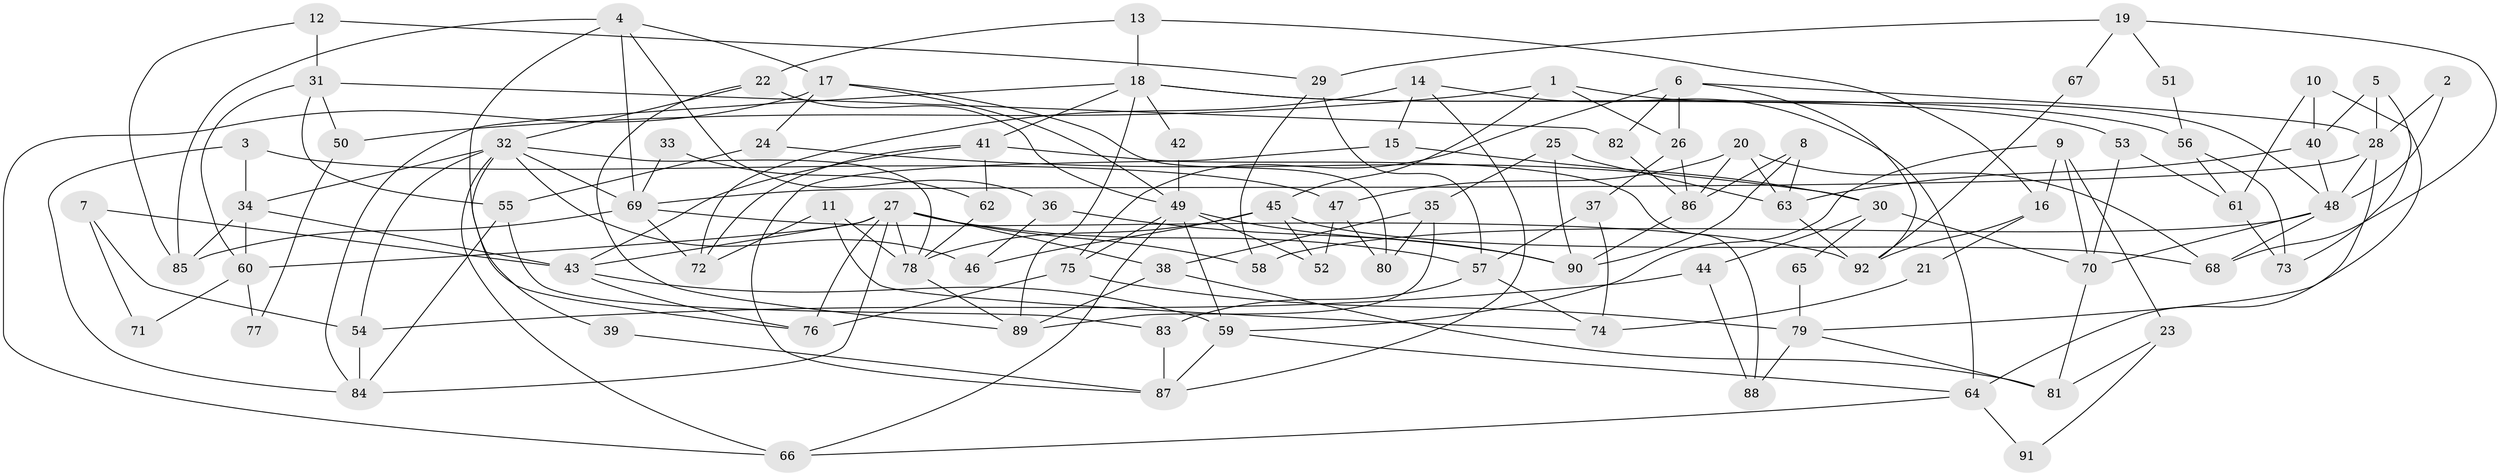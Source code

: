 // coarse degree distribution, {4: 0.21428571428571427, 5: 0.23214285714285715, 2: 0.07142857142857142, 3: 0.16071428571428573, 7: 0.10714285714285714, 1: 0.017857142857142856, 9: 0.03571428571428571, 6: 0.10714285714285714, 10: 0.017857142857142856, 8: 0.017857142857142856, 11: 0.017857142857142856}
// Generated by graph-tools (version 1.1) at 2025/37/03/04/25 23:37:05]
// undirected, 92 vertices, 184 edges
graph export_dot {
  node [color=gray90,style=filled];
  1;
  2;
  3;
  4;
  5;
  6;
  7;
  8;
  9;
  10;
  11;
  12;
  13;
  14;
  15;
  16;
  17;
  18;
  19;
  20;
  21;
  22;
  23;
  24;
  25;
  26;
  27;
  28;
  29;
  30;
  31;
  32;
  33;
  34;
  35;
  36;
  37;
  38;
  39;
  40;
  41;
  42;
  43;
  44;
  45;
  46;
  47;
  48;
  49;
  50;
  51;
  52;
  53;
  54;
  55;
  56;
  57;
  58;
  59;
  60;
  61;
  62;
  63;
  64;
  65;
  66;
  67;
  68;
  69;
  70;
  71;
  72;
  73;
  74;
  75;
  76;
  77;
  78;
  79;
  80;
  81;
  82;
  83;
  84;
  85;
  86;
  87;
  88;
  89;
  90;
  91;
  92;
  1 -- 48;
  1 -- 26;
  1 -- 45;
  1 -- 50;
  2 -- 28;
  2 -- 48;
  3 -- 47;
  3 -- 84;
  3 -- 34;
  4 -- 69;
  4 -- 76;
  4 -- 17;
  4 -- 36;
  4 -- 85;
  5 -- 28;
  5 -- 40;
  5 -- 73;
  6 -- 28;
  6 -- 92;
  6 -- 26;
  6 -- 75;
  6 -- 82;
  7 -- 54;
  7 -- 43;
  7 -- 71;
  8 -- 63;
  8 -- 90;
  8 -- 86;
  9 -- 16;
  9 -- 59;
  9 -- 23;
  9 -- 70;
  10 -- 61;
  10 -- 79;
  10 -- 40;
  11 -- 74;
  11 -- 72;
  11 -- 78;
  12 -- 85;
  12 -- 31;
  12 -- 29;
  13 -- 22;
  13 -- 18;
  13 -- 16;
  14 -- 64;
  14 -- 87;
  14 -- 15;
  14 -- 72;
  15 -- 30;
  15 -- 87;
  16 -- 92;
  16 -- 21;
  17 -- 49;
  17 -- 24;
  17 -- 66;
  17 -- 80;
  18 -- 89;
  18 -- 41;
  18 -- 42;
  18 -- 53;
  18 -- 56;
  18 -- 84;
  19 -- 29;
  19 -- 68;
  19 -- 51;
  19 -- 67;
  20 -- 68;
  20 -- 86;
  20 -- 47;
  20 -- 63;
  21 -- 74;
  22 -- 49;
  22 -- 32;
  22 -- 89;
  23 -- 81;
  23 -- 91;
  24 -- 55;
  24 -- 30;
  25 -- 35;
  25 -- 63;
  25 -- 90;
  26 -- 86;
  26 -- 37;
  27 -- 78;
  27 -- 76;
  27 -- 38;
  27 -- 43;
  27 -- 57;
  27 -- 58;
  27 -- 60;
  27 -- 84;
  28 -- 64;
  28 -- 69;
  28 -- 48;
  29 -- 57;
  29 -- 58;
  30 -- 70;
  30 -- 44;
  30 -- 65;
  31 -- 82;
  31 -- 60;
  31 -- 50;
  31 -- 55;
  32 -- 46;
  32 -- 34;
  32 -- 39;
  32 -- 54;
  32 -- 66;
  32 -- 69;
  32 -- 78;
  33 -- 62;
  33 -- 69;
  34 -- 43;
  34 -- 60;
  34 -- 85;
  35 -- 38;
  35 -- 89;
  35 -- 80;
  36 -- 90;
  36 -- 46;
  37 -- 57;
  37 -- 74;
  38 -- 89;
  38 -- 81;
  39 -- 87;
  40 -- 48;
  40 -- 63;
  41 -- 72;
  41 -- 88;
  41 -- 43;
  41 -- 62;
  42 -- 49;
  43 -- 59;
  43 -- 76;
  44 -- 54;
  44 -- 88;
  45 -- 78;
  45 -- 46;
  45 -- 52;
  45 -- 68;
  47 -- 80;
  47 -- 52;
  48 -- 58;
  48 -- 68;
  48 -- 70;
  49 -- 66;
  49 -- 52;
  49 -- 59;
  49 -- 75;
  49 -- 90;
  50 -- 77;
  51 -- 56;
  53 -- 70;
  53 -- 61;
  54 -- 84;
  55 -- 84;
  55 -- 83;
  56 -- 61;
  56 -- 73;
  57 -- 83;
  57 -- 74;
  59 -- 64;
  59 -- 87;
  60 -- 71;
  60 -- 77;
  61 -- 73;
  62 -- 78;
  63 -- 92;
  64 -- 66;
  64 -- 91;
  65 -- 79;
  67 -- 92;
  69 -- 85;
  69 -- 72;
  69 -- 92;
  70 -- 81;
  75 -- 76;
  75 -- 79;
  78 -- 89;
  79 -- 81;
  79 -- 88;
  82 -- 86;
  83 -- 87;
  86 -- 90;
}
